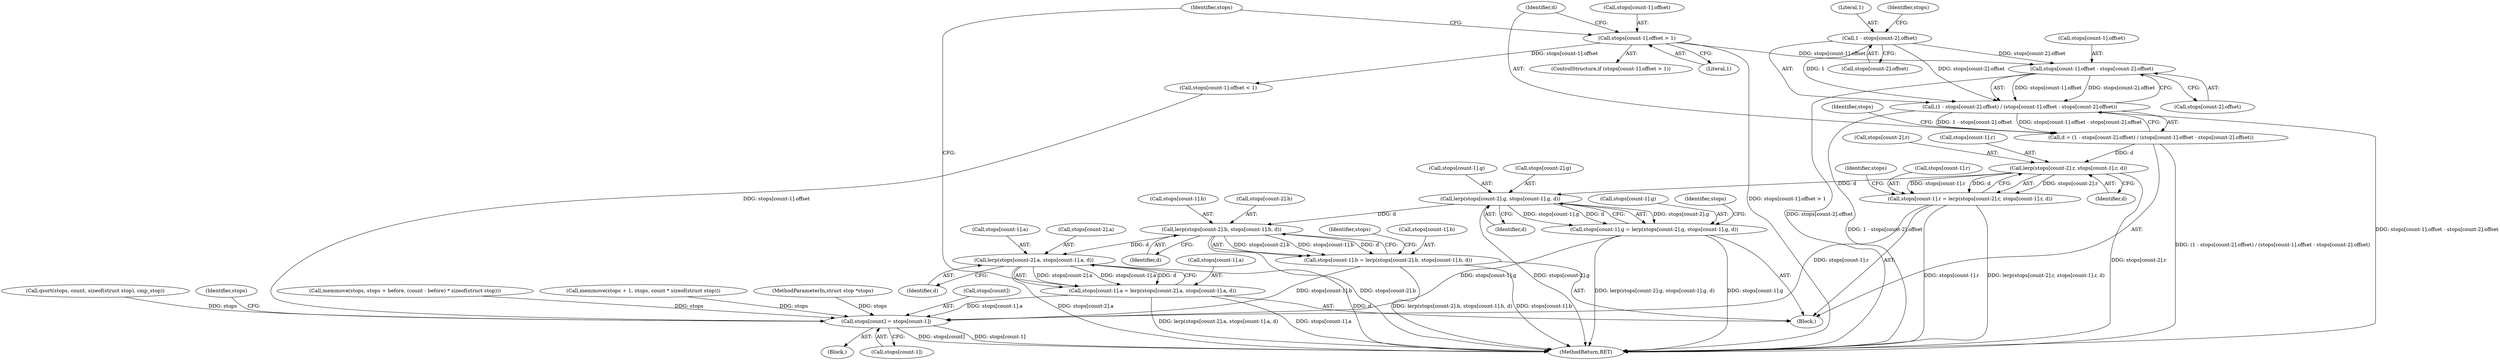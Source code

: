 digraph "0_ghostscript_60dabde18d7fe12b19da8b509bdfee9cc886aafc_2@array" {
"1000565" [label="(Call,stops[count-1].offset - stops[count-2].offset)"];
"1000542" [label="(Call,stops[count-1].offset > 1)"];
"1000556" [label="(Call,1 - stops[count-2].offset)"];
"1000555" [label="(Call,(1 - stops[count-2].offset) / (stops[count-1].offset - stops[count-2].offset))"];
"1000553" [label="(Call,d = (1 - stops[count-2].offset) / (stops[count-1].offset - stops[count-2].offset))"];
"1000597" [label="(Call,lerp(stops[count-2].r, stops[count-1].r, d))"];
"1000589" [label="(Call,stops[count-1].r = lerp(stops[count-2].r, stops[count-1].r, d))"];
"1000730" [label="(Call,stops[count] = stops[count-1])"];
"1000621" [label="(Call,lerp(stops[count-2].g, stops[count-1].g, d))"];
"1000613" [label="(Call,stops[count-1].g = lerp(stops[count-2].g, stops[count-1].g, d))"];
"1000645" [label="(Call,lerp(stops[count-2].b, stops[count-1].b, d))"];
"1000637" [label="(Call,stops[count-1].b = lerp(stops[count-2].b, stops[count-1].b, d))"];
"1000669" [label="(Call,lerp(stops[count-2].a, stops[count-1].a, d))"];
"1000661" [label="(Call,stops[count-1].a = lerp(stops[count-2].a, stops[count-1].a, d))"];
"1000677" [label="(Call,stops[count-1].a)"];
"1000720" [label="(Call,stops[count-1].offset < 1)"];
"1000734" [label="(Call,stops[count-1])"];
"1000637" [label="(Call,stops[count-1].b = lerp(stops[count-2].b, stops[count-1].b, d))"];
"1000750" [label="(MethodReturn,RET)"];
"1000597" [label="(Call,lerp(stops[count-2].r, stops[count-1].r, d))"];
"1000646" [label="(Call,stops[count-2].b)"];
"1000730" [label="(Call,stops[count] = stops[count-1])"];
"1000622" [label="(Call,stops[count-2].g)"];
"1000629" [label="(Call,stops[count-1].g)"];
"1000381" [label="(Call,memmove(stops, stops + before, (count - before) * sizeof(struct stop)))"];
"1000553" [label="(Call,d = (1 - stops[count-2].offset) / (stops[count-1].offset - stops[count-2].offset))"];
"1000565" [label="(Call,stops[count-1].offset - stops[count-2].offset)"];
"1000661" [label="(Call,stops[count-1].a = lerp(stops[count-2].a, stops[count-1].a, d))"];
"1000660" [label="(Identifier,d)"];
"1000694" [label="(Call,memmove(stops + 1, stops, count * sizeof(struct stop)))"];
"1000729" [label="(Block,)"];
"1000605" [label="(Call,stops[count-1].r)"];
"1000653" [label="(Call,stops[count-1].b)"];
"1000742" [label="(Identifier,stops)"];
"1000113" [label="(MethodParameterIn,struct stop *stops)"];
"1000636" [label="(Identifier,d)"];
"1000616" [label="(Identifier,stops)"];
"1000589" [label="(Call,stops[count-1].r = lerp(stops[count-2].r, stops[count-1].r, d))"];
"1000542" [label="(Call,stops[count-1].offset > 1)"];
"1000664" [label="(Identifier,stops)"];
"1000621" [label="(Call,lerp(stops[count-2].g, stops[count-1].g, d))"];
"1000557" [label="(Literal,1)"];
"1000556" [label="(Call,1 - stops[count-2].offset)"];
"1000573" [label="(Call,stops[count-2].offset)"];
"1000554" [label="(Identifier,d)"];
"1000638" [label="(Call,stops[count-1].b)"];
"1000541" [label="(ControlStructure,if (stops[count-1].offset > 1))"];
"1000613" [label="(Call,stops[count-1].g = lerp(stops[count-2].g, stops[count-1].g, d))"];
"1000551" [label="(Block,)"];
"1000645" [label="(Call,lerp(stops[count-2].b, stops[count-1].b, d))"];
"1000550" [label="(Literal,1)"];
"1000689" [label="(Identifier,stops)"];
"1000612" [label="(Identifier,d)"];
"1000598" [label="(Call,stops[count-2].r)"];
"1000614" [label="(Call,stops[count-1].g)"];
"1000684" [label="(Identifier,d)"];
"1000669" [label="(Call,lerp(stops[count-2].a, stops[count-1].a, d))"];
"1000566" [label="(Call,stops[count-1].offset)"];
"1000640" [label="(Identifier,stops)"];
"1000558" [label="(Call,stops[count-2].offset)"];
"1000543" [label="(Call,stops[count-1].offset)"];
"1000731" [label="(Call,stops[count])"];
"1000328" [label="(Call,qsort(stops, count, sizeof(struct stop), cmp_stop))"];
"1000662" [label="(Call,stops[count-1].a)"];
"1000670" [label="(Call,stops[count-2].a)"];
"1000583" [label="(Identifier,stops)"];
"1000590" [label="(Call,stops[count-1].r)"];
"1000555" [label="(Call,(1 - stops[count-2].offset) / (stops[count-1].offset - stops[count-2].offset))"];
"1000568" [label="(Identifier,stops)"];
"1000565" -> "1000555"  [label="AST: "];
"1000565" -> "1000573"  [label="CFG: "];
"1000566" -> "1000565"  [label="AST: "];
"1000573" -> "1000565"  [label="AST: "];
"1000555" -> "1000565"  [label="CFG: "];
"1000565" -> "1000750"  [label="DDG: stops[count-2].offset"];
"1000565" -> "1000555"  [label="DDG: stops[count-1].offset"];
"1000565" -> "1000555"  [label="DDG: stops[count-2].offset"];
"1000542" -> "1000565"  [label="DDG: stops[count-1].offset"];
"1000556" -> "1000565"  [label="DDG: stops[count-2].offset"];
"1000542" -> "1000541"  [label="AST: "];
"1000542" -> "1000550"  [label="CFG: "];
"1000543" -> "1000542"  [label="AST: "];
"1000550" -> "1000542"  [label="AST: "];
"1000554" -> "1000542"  [label="CFG: "];
"1000689" -> "1000542"  [label="CFG: "];
"1000542" -> "1000750"  [label="DDG: stops[count-1].offset > 1"];
"1000542" -> "1000720"  [label="DDG: stops[count-1].offset"];
"1000556" -> "1000555"  [label="AST: "];
"1000556" -> "1000558"  [label="CFG: "];
"1000557" -> "1000556"  [label="AST: "];
"1000558" -> "1000556"  [label="AST: "];
"1000568" -> "1000556"  [label="CFG: "];
"1000556" -> "1000555"  [label="DDG: 1"];
"1000556" -> "1000555"  [label="DDG: stops[count-2].offset"];
"1000555" -> "1000553"  [label="AST: "];
"1000553" -> "1000555"  [label="CFG: "];
"1000555" -> "1000750"  [label="DDG: 1 - stops[count-2].offset"];
"1000555" -> "1000750"  [label="DDG: stops[count-1].offset - stops[count-2].offset"];
"1000555" -> "1000553"  [label="DDG: 1 - stops[count-2].offset"];
"1000555" -> "1000553"  [label="DDG: stops[count-1].offset - stops[count-2].offset"];
"1000553" -> "1000551"  [label="AST: "];
"1000554" -> "1000553"  [label="AST: "];
"1000583" -> "1000553"  [label="CFG: "];
"1000553" -> "1000750"  [label="DDG: (1 - stops[count-2].offset) / (stops[count-1].offset - stops[count-2].offset)"];
"1000553" -> "1000597"  [label="DDG: d"];
"1000597" -> "1000589"  [label="AST: "];
"1000597" -> "1000612"  [label="CFG: "];
"1000598" -> "1000597"  [label="AST: "];
"1000605" -> "1000597"  [label="AST: "];
"1000612" -> "1000597"  [label="AST: "];
"1000589" -> "1000597"  [label="CFG: "];
"1000597" -> "1000750"  [label="DDG: stops[count-2].r"];
"1000597" -> "1000589"  [label="DDG: stops[count-2].r"];
"1000597" -> "1000589"  [label="DDG: stops[count-1].r"];
"1000597" -> "1000589"  [label="DDG: d"];
"1000597" -> "1000621"  [label="DDG: d"];
"1000589" -> "1000551"  [label="AST: "];
"1000590" -> "1000589"  [label="AST: "];
"1000616" -> "1000589"  [label="CFG: "];
"1000589" -> "1000750"  [label="DDG: stops[count-1].r"];
"1000589" -> "1000750"  [label="DDG: lerp(stops[count-2].r, stops[count-1].r, d)"];
"1000589" -> "1000730"  [label="DDG: stops[count-1].r"];
"1000730" -> "1000729"  [label="AST: "];
"1000730" -> "1000734"  [label="CFG: "];
"1000731" -> "1000730"  [label="AST: "];
"1000734" -> "1000730"  [label="AST: "];
"1000742" -> "1000730"  [label="CFG: "];
"1000730" -> "1000750"  [label="DDG: stops[count-1]"];
"1000730" -> "1000750"  [label="DDG: stops[count]"];
"1000613" -> "1000730"  [label="DDG: stops[count-1].g"];
"1000637" -> "1000730"  [label="DDG: stops[count-1].b"];
"1000661" -> "1000730"  [label="DDG: stops[count-1].a"];
"1000720" -> "1000730"  [label="DDG: stops[count-1].offset"];
"1000328" -> "1000730"  [label="DDG: stops"];
"1000694" -> "1000730"  [label="DDG: stops"];
"1000381" -> "1000730"  [label="DDG: stops"];
"1000113" -> "1000730"  [label="DDG: stops"];
"1000621" -> "1000613"  [label="AST: "];
"1000621" -> "1000636"  [label="CFG: "];
"1000622" -> "1000621"  [label="AST: "];
"1000629" -> "1000621"  [label="AST: "];
"1000636" -> "1000621"  [label="AST: "];
"1000613" -> "1000621"  [label="CFG: "];
"1000621" -> "1000750"  [label="DDG: stops[count-2].g"];
"1000621" -> "1000613"  [label="DDG: stops[count-2].g"];
"1000621" -> "1000613"  [label="DDG: stops[count-1].g"];
"1000621" -> "1000613"  [label="DDG: d"];
"1000621" -> "1000645"  [label="DDG: d"];
"1000613" -> "1000551"  [label="AST: "];
"1000614" -> "1000613"  [label="AST: "];
"1000640" -> "1000613"  [label="CFG: "];
"1000613" -> "1000750"  [label="DDG: stops[count-1].g"];
"1000613" -> "1000750"  [label="DDG: lerp(stops[count-2].g, stops[count-1].g, d)"];
"1000645" -> "1000637"  [label="AST: "];
"1000645" -> "1000660"  [label="CFG: "];
"1000646" -> "1000645"  [label="AST: "];
"1000653" -> "1000645"  [label="AST: "];
"1000660" -> "1000645"  [label="AST: "];
"1000637" -> "1000645"  [label="CFG: "];
"1000645" -> "1000750"  [label="DDG: stops[count-2].b"];
"1000645" -> "1000637"  [label="DDG: stops[count-2].b"];
"1000645" -> "1000637"  [label="DDG: stops[count-1].b"];
"1000645" -> "1000637"  [label="DDG: d"];
"1000645" -> "1000669"  [label="DDG: d"];
"1000637" -> "1000551"  [label="AST: "];
"1000638" -> "1000637"  [label="AST: "];
"1000664" -> "1000637"  [label="CFG: "];
"1000637" -> "1000750"  [label="DDG: stops[count-1].b"];
"1000637" -> "1000750"  [label="DDG: lerp(stops[count-2].b, stops[count-1].b, d)"];
"1000669" -> "1000661"  [label="AST: "];
"1000669" -> "1000684"  [label="CFG: "];
"1000670" -> "1000669"  [label="AST: "];
"1000677" -> "1000669"  [label="AST: "];
"1000684" -> "1000669"  [label="AST: "];
"1000661" -> "1000669"  [label="CFG: "];
"1000669" -> "1000750"  [label="DDG: d"];
"1000669" -> "1000750"  [label="DDG: stops[count-2].a"];
"1000669" -> "1000661"  [label="DDG: stops[count-2].a"];
"1000669" -> "1000661"  [label="DDG: stops[count-1].a"];
"1000669" -> "1000661"  [label="DDG: d"];
"1000661" -> "1000551"  [label="AST: "];
"1000662" -> "1000661"  [label="AST: "];
"1000689" -> "1000661"  [label="CFG: "];
"1000661" -> "1000750"  [label="DDG: stops[count-1].a"];
"1000661" -> "1000750"  [label="DDG: lerp(stops[count-2].a, stops[count-1].a, d)"];
}
